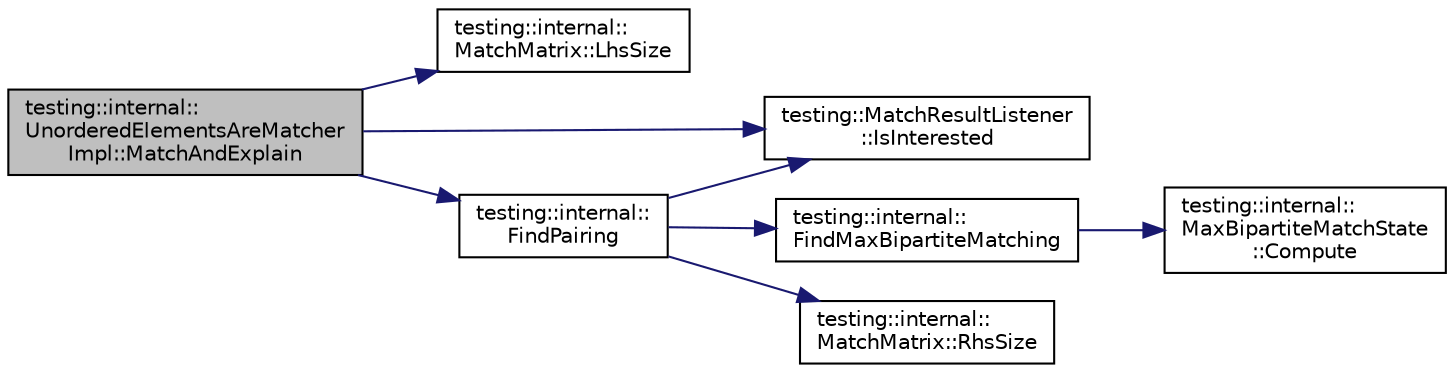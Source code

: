 digraph "testing::internal::UnorderedElementsAreMatcherImpl::MatchAndExplain"
{
  edge [fontname="Helvetica",fontsize="10",labelfontname="Helvetica",labelfontsize="10"];
  node [fontname="Helvetica",fontsize="10",shape=record];
  rankdir="LR";
  Node19 [label="testing::internal::\lUnorderedElementsAreMatcher\lImpl::MatchAndExplain",height=0.2,width=0.4,color="black", fillcolor="grey75", style="filled", fontcolor="black"];
  Node19 -> Node20 [color="midnightblue",fontsize="10",style="solid",fontname="Helvetica"];
  Node20 [label="testing::internal::\lMatchMatrix::LhsSize",height=0.2,width=0.4,color="black", fillcolor="white", style="filled",URL="$d7/d20/classtesting_1_1internal_1_1_match_matrix.html#a337d9793c61d985dbc1be166e34eed61"];
  Node19 -> Node21 [color="midnightblue",fontsize="10",style="solid",fontname="Helvetica"];
  Node21 [label="testing::MatchResultListener\l::IsInterested",height=0.2,width=0.4,color="black", fillcolor="white", style="filled",URL="$d7/d01/classtesting_1_1_match_result_listener.html#ac34f9771f2ba6128cd6a1348b3aebda3"];
  Node19 -> Node22 [color="midnightblue",fontsize="10",style="solid",fontname="Helvetica"];
  Node22 [label="testing::internal::\lFindPairing",height=0.2,width=0.4,color="black", fillcolor="white", style="filled",URL="$d0/da7/namespacetesting_1_1internal.html#af2bd2e350b56422a3d9d3b986ac1df0e"];
  Node22 -> Node23 [color="midnightblue",fontsize="10",style="solid",fontname="Helvetica"];
  Node23 [label="testing::internal::\lFindMaxBipartiteMatching",height=0.2,width=0.4,color="black", fillcolor="white", style="filled",URL="$d0/da7/namespacetesting_1_1internal.html#ae30bd8357c179334b2b09b0d689efccc"];
  Node23 -> Node24 [color="midnightblue",fontsize="10",style="solid",fontname="Helvetica"];
  Node24 [label="testing::internal::\lMaxBipartiteMatchState\l::Compute",height=0.2,width=0.4,color="black", fillcolor="white", style="filled",URL="$d7/d31/classtesting_1_1internal_1_1_max_bipartite_match_state.html#af6efab664ee390925b24d023f1368192"];
  Node22 -> Node25 [color="midnightblue",fontsize="10",style="solid",fontname="Helvetica"];
  Node25 [label="testing::internal::\lMatchMatrix::RhsSize",height=0.2,width=0.4,color="black", fillcolor="white", style="filled",URL="$d7/d20/classtesting_1_1internal_1_1_match_matrix.html#aff068e9fed3a42466c5da8766ac43134"];
  Node22 -> Node21 [color="midnightblue",fontsize="10",style="solid",fontname="Helvetica"];
}

